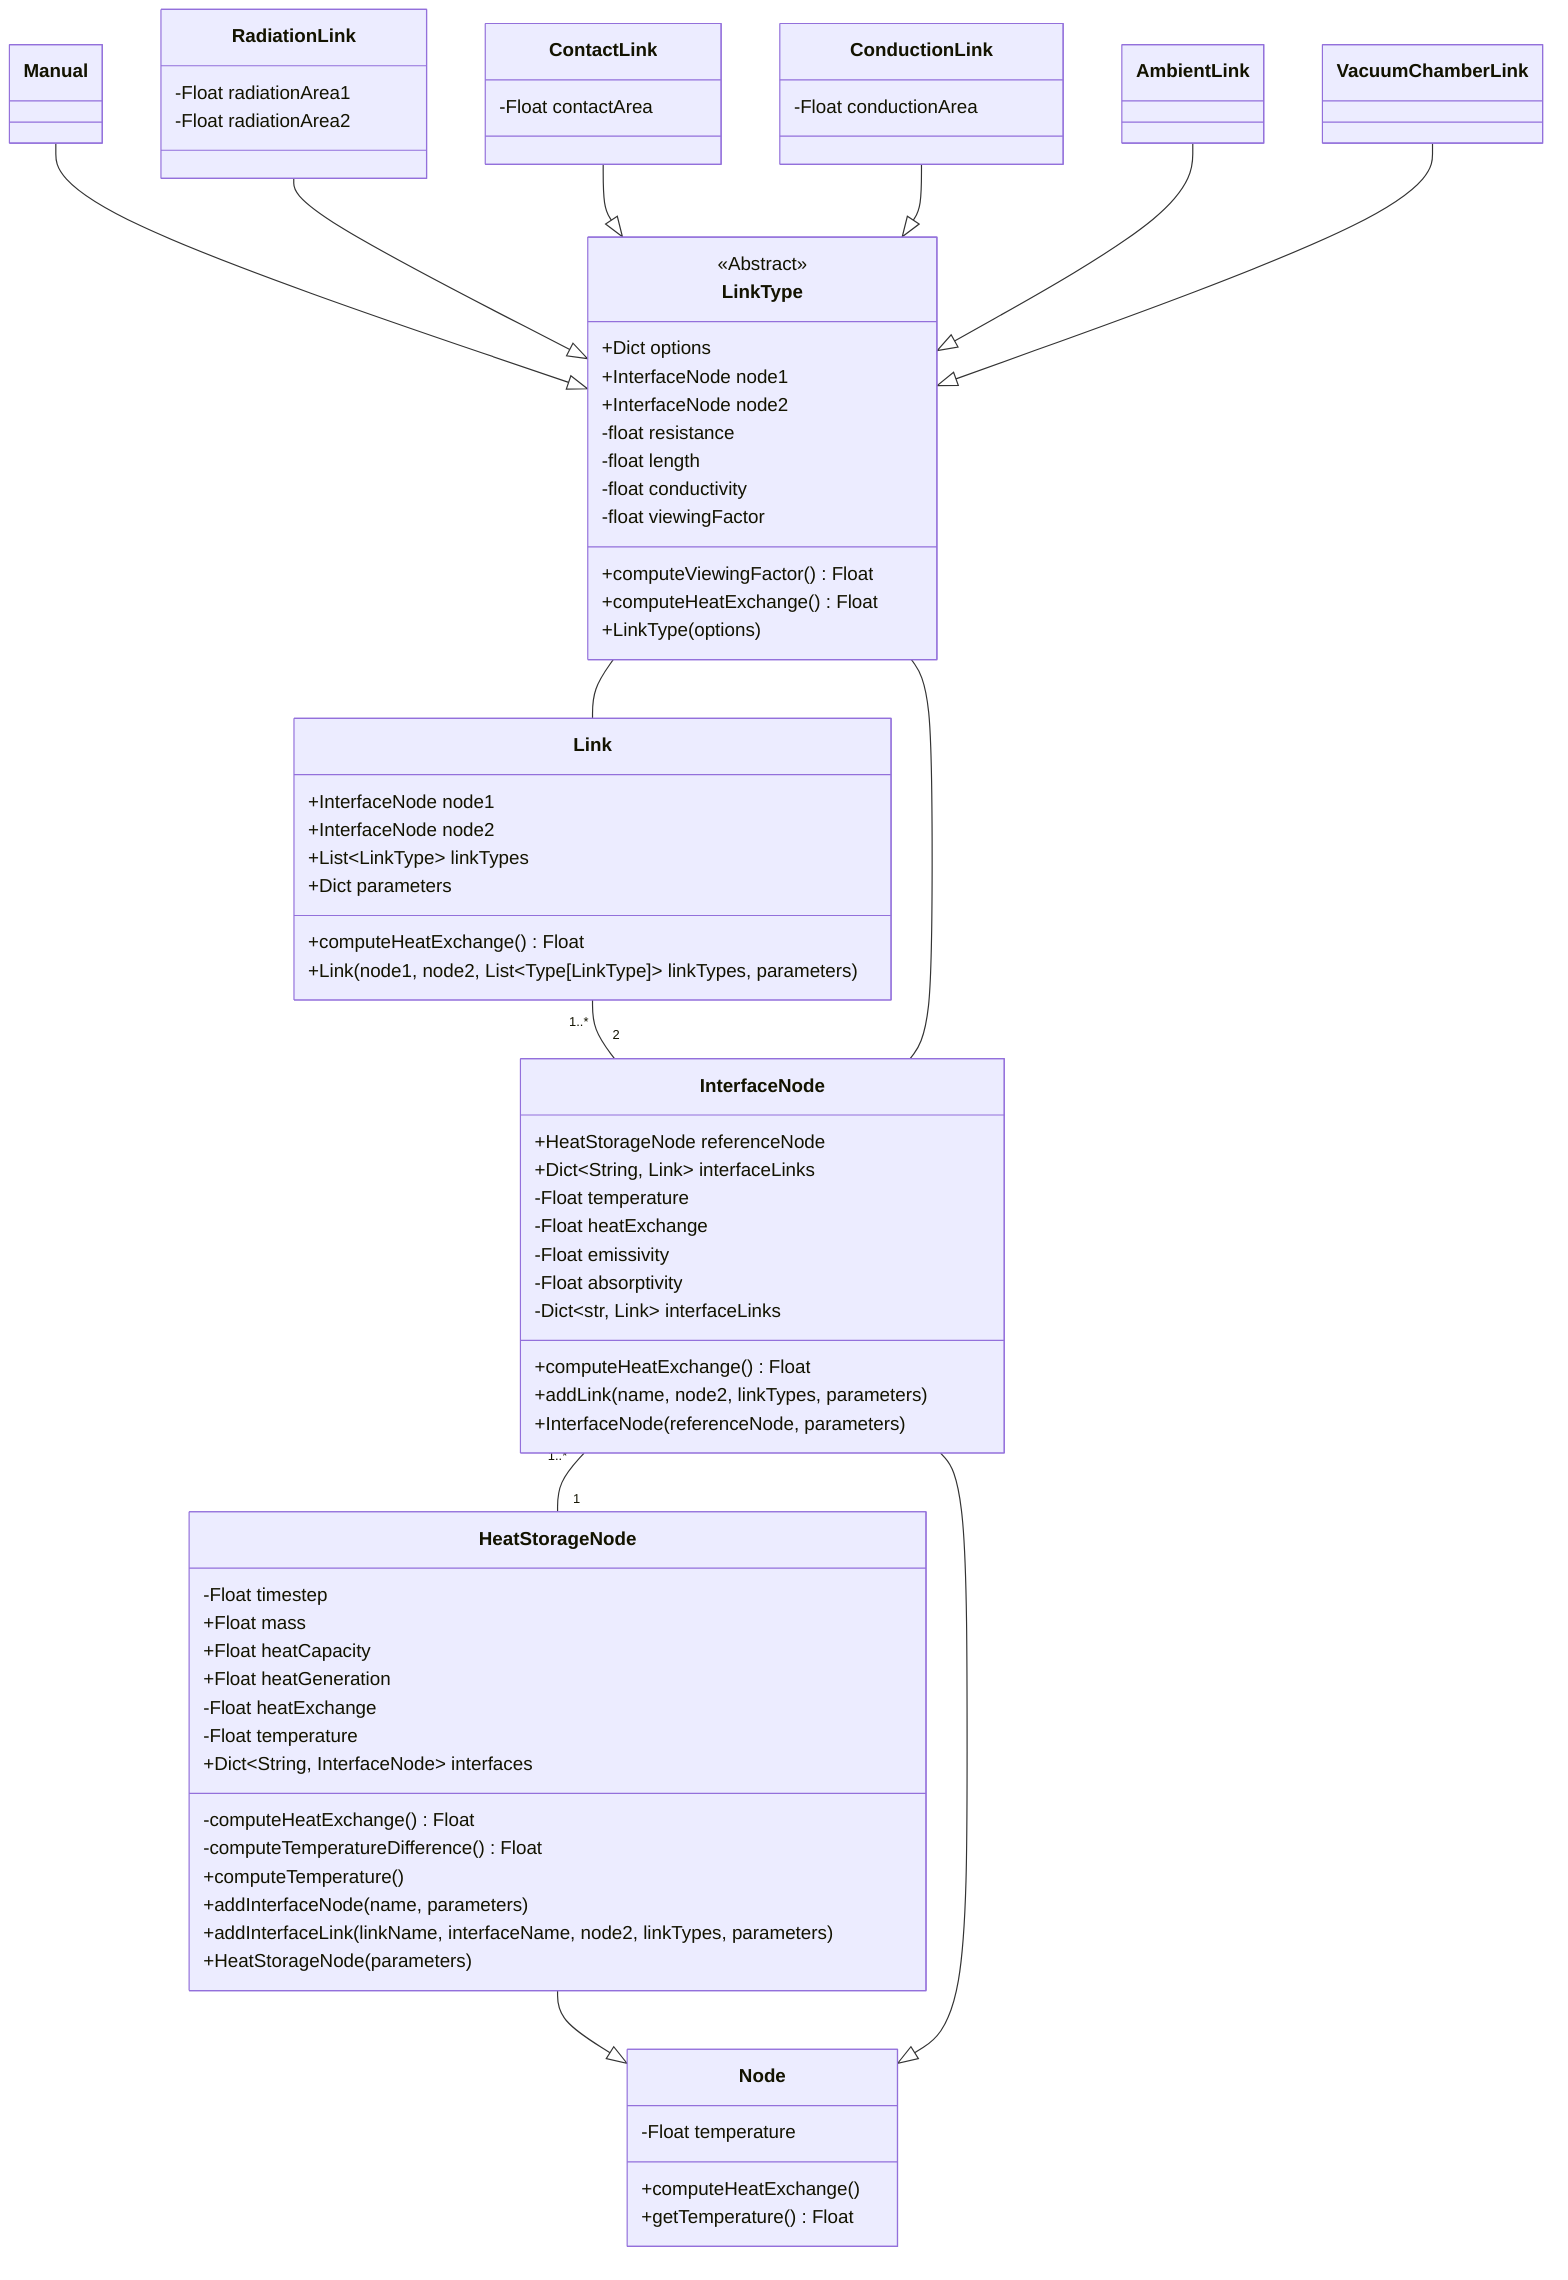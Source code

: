 classDiagram


class Node {
    -Float temperature
    +computeHeatExchange()
    +getTemperature() Float
}

class HeatStorageNode {
    -Float timestep
    +Float mass
    +Float heatCapacity
    +Float heatGeneration
    -Float heatExchange
    -Float temperature
    +Dict~String, InterfaceNode~ interfaces
    -computeHeatExchange() Float
    -computeTemperatureDifference() Float
    +computeTemperature()
    +addInterfaceNode(name, parameters)
    +addInterfaceLink(linkName, interfaceName, node2, linkTypes, parameters)
    +HeatStorageNode(parameters)
}

class InterfaceNode {
    +HeatStorageNode referenceNode
    +Dict~String, Link~ interfaceLinks
    -Float temperature
    -Float heatExchange
    -Float emissivity
    -Float absorptivity
    -Dict~str, Link~ interfaceLinks
    +computeHeatExchange() Float
    +addLink(name, node2, linkTypes, parameters)
    +InterfaceNode(referenceNode, parameters)
}

class Link {
    +InterfaceNode node1
    +InterfaceNode node2
    +List~LinkType~ linkTypes
    +Dict parameters
    +computeHeatExchange() Float
    +Link(node1, node2, List~Type[LinkType]~ linkTypes, parameters)
}


class LinkType {
    <<Abstract>>
    +Dict options
    +InterfaceNode node1
    +InterfaceNode node2
    -float resistance
    -float length
    -float conductivity
    -float viewingFactor
    +computeViewingFactor() Float
    +computeHeatExchange() Float
    +LinkType(options)
}

class RadiationLink {
    -Float radiationArea1
    -Float radiationArea2
}

class ContactLink {
    -Float contactArea
}

class ConductionLink {
    -Float conductionArea
}

HeatStorageNode --|> Node
InterfaceNode --|> Node

Manual --|> LinkType
RadiationLink --|> LinkType
ContactLink --|> LinkType
ConductionLink --|> LinkType
AmbientLink --|> LinkType
VacuumChamberLink --|> LinkType

Link "1..*" -- "2" InterfaceNode

InterfaceNode "1..*" -- "1" HeatStorageNode

LinkType -- Link
LinkType -- InterfaceNode